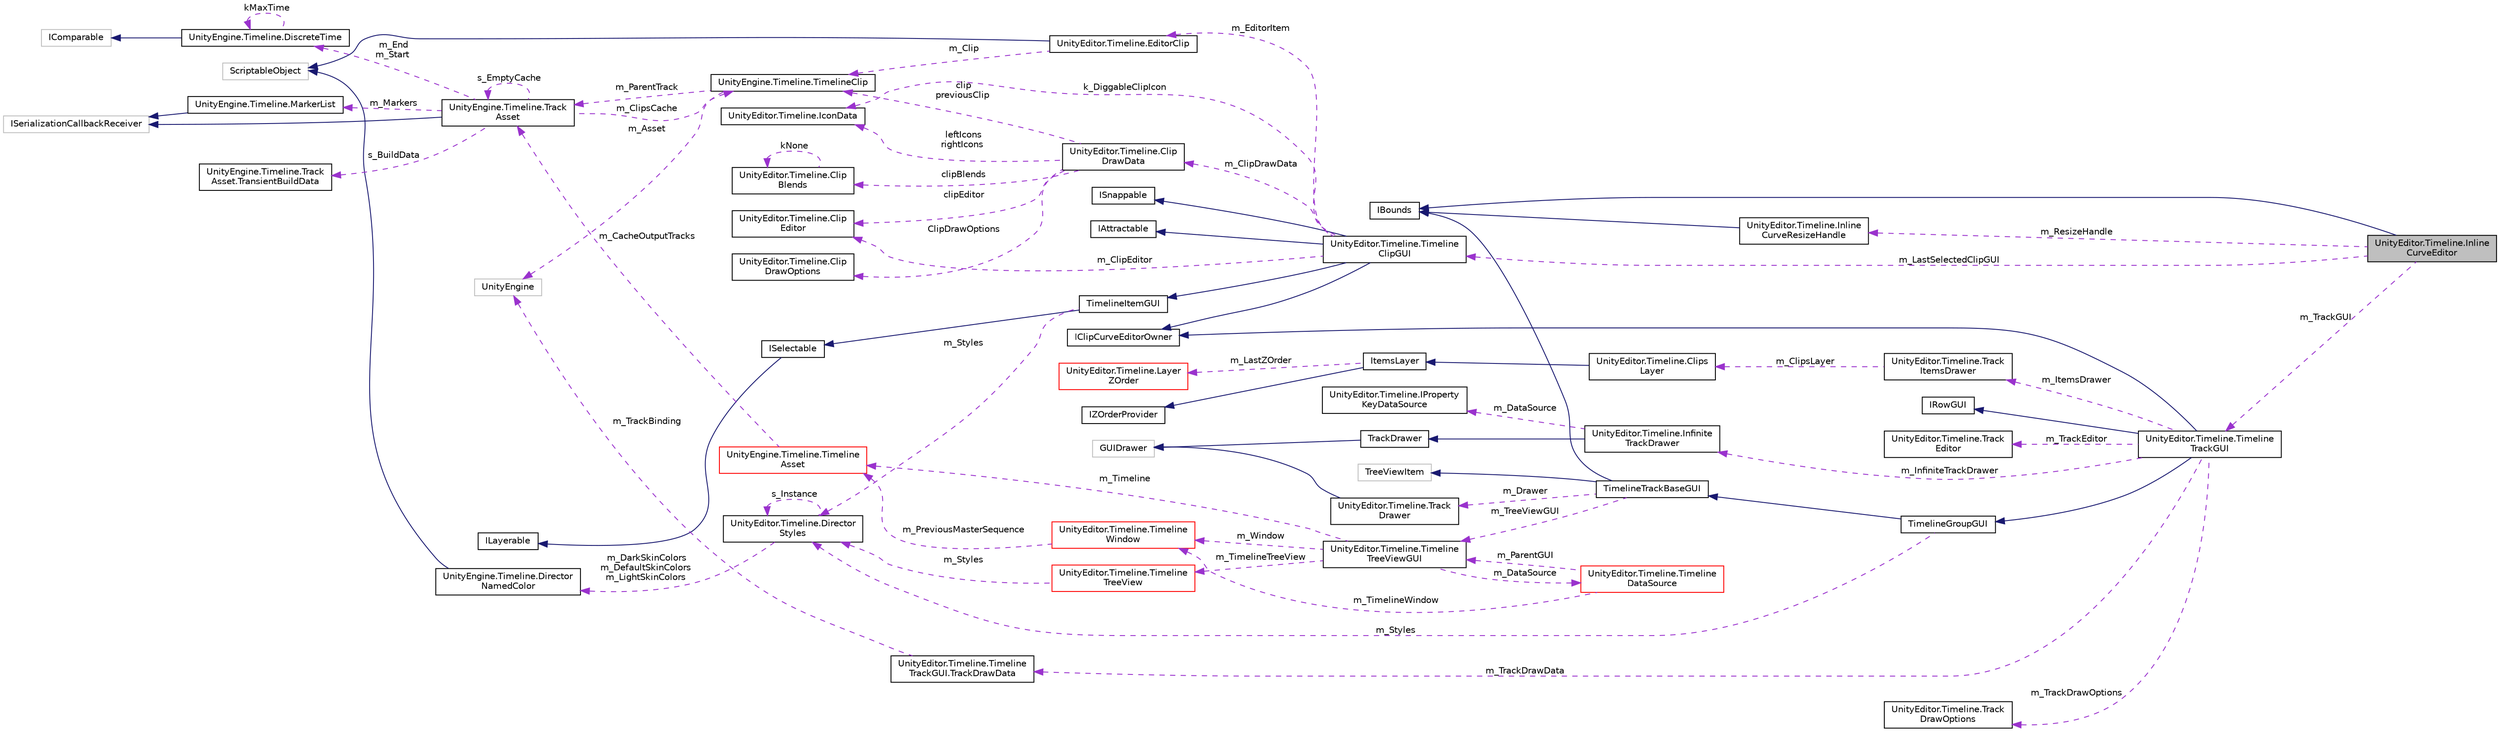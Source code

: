 digraph "UnityEditor.Timeline.InlineCurveEditor"
{
 // LATEX_PDF_SIZE
  edge [fontname="Helvetica",fontsize="10",labelfontname="Helvetica",labelfontsize="10"];
  node [fontname="Helvetica",fontsize="10",shape=record];
  rankdir="LR";
  Node1 [label="UnityEditor.Timeline.Inline\lCurveEditor",height=0.2,width=0.4,color="black", fillcolor="grey75", style="filled", fontcolor="black",tooltip=" "];
  Node2 -> Node1 [dir="back",color="midnightblue",fontsize="10",style="solid",fontname="Helvetica"];
  Node2 [label="IBounds",height=0.2,width=0.4,color="black", fillcolor="white", style="filled",URL="$interface_unity_editor_1_1_timeline_1_1_i_bounds.html",tooltip=" "];
  Node3 -> Node1 [dir="back",color="darkorchid3",fontsize="10",style="dashed",label=" m_LastSelectedClipGUI" ,fontname="Helvetica"];
  Node3 [label="UnityEditor.Timeline.Timeline\lClipGUI",height=0.2,width=0.4,color="black", fillcolor="white", style="filled",URL="$class_unity_editor_1_1_timeline_1_1_timeline_clip_g_u_i.html",tooltip=" "];
  Node4 -> Node3 [dir="back",color="midnightblue",fontsize="10",style="solid",fontname="Helvetica"];
  Node4 [label="TimelineItemGUI",height=0.2,width=0.4,color="black", fillcolor="white", style="filled",URL="$class_unity_editor_1_1_timeline_1_1_timeline_item_g_u_i.html",tooltip=" "];
  Node5 -> Node4 [dir="back",color="midnightblue",fontsize="10",style="solid",fontname="Helvetica"];
  Node5 [label="ISelectable",height=0.2,width=0.4,color="black", fillcolor="white", style="filled",URL="$interface_unity_editor_1_1_timeline_1_1_i_selectable.html",tooltip=" "];
  Node6 -> Node5 [dir="back",color="midnightblue",fontsize="10",style="solid",fontname="Helvetica"];
  Node6 [label="ILayerable",height=0.2,width=0.4,color="black", fillcolor="white", style="filled",URL="$interface_unity_editor_1_1_timeline_1_1_i_layerable.html",tooltip=" "];
  Node7 -> Node4 [dir="back",color="darkorchid3",fontsize="10",style="dashed",label=" m_Styles" ,fontname="Helvetica"];
  Node7 [label="UnityEditor.Timeline.Director\lStyles",height=0.2,width=0.4,color="black", fillcolor="white", style="filled",URL="$class_unity_editor_1_1_timeline_1_1_director_styles.html",tooltip=" "];
  Node7 -> Node7 [dir="back",color="darkorchid3",fontsize="10",style="dashed",label=" s_Instance" ,fontname="Helvetica"];
  Node8 -> Node7 [dir="back",color="darkorchid3",fontsize="10",style="dashed",label=" m_DarkSkinColors\nm_DefaultSkinColors\nm_LightSkinColors" ,fontname="Helvetica"];
  Node8 [label="UnityEngine.Timeline.Director\lNamedColor",height=0.2,width=0.4,color="black", fillcolor="white", style="filled",URL="$class_unity_engine_1_1_timeline_1_1_director_named_color.html",tooltip=" "];
  Node9 -> Node8 [dir="back",color="midnightblue",fontsize="10",style="solid",fontname="Helvetica"];
  Node9 [label="ScriptableObject",height=0.2,width=0.4,color="grey75", fillcolor="white", style="filled",tooltip=" "];
  Node10 -> Node3 [dir="back",color="midnightblue",fontsize="10",style="solid",fontname="Helvetica"];
  Node10 [label="IClipCurveEditorOwner",height=0.2,width=0.4,color="black", fillcolor="white", style="filled",URL="$interface_unity_editor_1_1_timeline_1_1_i_clip_curve_editor_owner.html",tooltip=" "];
  Node11 -> Node3 [dir="back",color="midnightblue",fontsize="10",style="solid",fontname="Helvetica"];
  Node11 [label="ISnappable",height=0.2,width=0.4,color="black", fillcolor="white", style="filled",URL="$interface_unity_editor_1_1_timeline_1_1_i_snappable.html",tooltip=" "];
  Node12 -> Node3 [dir="back",color="midnightblue",fontsize="10",style="solid",fontname="Helvetica"];
  Node12 [label="IAttractable",height=0.2,width=0.4,color="black", fillcolor="white", style="filled",URL="$interface_unity_editor_1_1_timeline_1_1_i_attractable.html",tooltip=" "];
  Node13 -> Node3 [dir="back",color="darkorchid3",fontsize="10",style="dashed",label=" m_ClipDrawData" ,fontname="Helvetica"];
  Node13 [label="UnityEditor.Timeline.Clip\lDrawData",height=0.2,width=0.4,color="black", fillcolor="white", style="filled",URL="$struct_unity_editor_1_1_timeline_1_1_clip_draw_data.html",tooltip=" "];
  Node14 -> Node13 [dir="back",color="darkorchid3",fontsize="10",style="dashed",label=" clipEditor" ,fontname="Helvetica"];
  Node14 [label="UnityEditor.Timeline.Clip\lEditor",height=0.2,width=0.4,color="black", fillcolor="white", style="filled",URL="$class_unity_editor_1_1_timeline_1_1_clip_editor.html",tooltip="Use this class to customize clip types in the TimelineEditor."];
  Node15 -> Node13 [dir="back",color="darkorchid3",fontsize="10",style="dashed",label=" clipBlends" ,fontname="Helvetica"];
  Node15 [label="UnityEditor.Timeline.Clip\lBlends",height=0.2,width=0.4,color="black", fillcolor="white", style="filled",URL="$struct_unity_editor_1_1_timeline_1_1_clip_blends.html",tooltip=" "];
  Node15 -> Node15 [dir="back",color="darkorchid3",fontsize="10",style="dashed",label=" kNone" ,fontname="Helvetica"];
  Node16 -> Node13 [dir="back",color="darkorchid3",fontsize="10",style="dashed",label=" ClipDrawOptions" ,fontname="Helvetica"];
  Node16 [label="UnityEditor.Timeline.Clip\lDrawOptions",height=0.2,width=0.4,color="black", fillcolor="white", style="filled",URL="$struct_unity_editor_1_1_timeline_1_1_clip_draw_options.html",tooltip="The user-defined options for drawing a clip."];
  Node17 -> Node13 [dir="back",color="darkorchid3",fontsize="10",style="dashed",label=" leftIcons\nrightIcons" ,fontname="Helvetica"];
  Node17 [label="UnityEditor.Timeline.IconData",height=0.2,width=0.4,color="black", fillcolor="white", style="filled",URL="$struct_unity_editor_1_1_timeline_1_1_icon_data.html",tooltip=" "];
  Node18 -> Node13 [dir="back",color="darkorchid3",fontsize="10",style="dashed",label=" clip\npreviousClip" ,fontname="Helvetica"];
  Node18 [label="UnityEngine.Timeline.TimelineClip",height=0.2,width=0.4,color="black", fillcolor="white", style="filled",URL="$class_unity_engine_1_1_timeline_1_1_timeline_clip.html",tooltip="Represents a clip on the timeline."];
  Node19 -> Node18 [dir="back",color="darkorchid3",fontsize="10",style="dashed",label=" m_Asset" ,fontname="Helvetica"];
  Node19 [label="UnityEngine",height=0.2,width=0.4,color="grey75", fillcolor="white", style="filled",tooltip=" "];
  Node20 -> Node18 [dir="back",color="darkorchid3",fontsize="10",style="dashed",label=" m_ParentTrack" ,fontname="Helvetica"];
  Node20 [label="UnityEngine.Timeline.Track\lAsset",height=0.2,width=0.4,color="black", fillcolor="white", style="filled",URL="$class_unity_engine_1_1_timeline_1_1_track_asset.html",tooltip="A PlayableAsset representing a track inside a timeline."];
  Node21 -> Node20 [dir="back",color="midnightblue",fontsize="10",style="solid",fontname="Helvetica"];
  Node21 [label="ISerializationCallbackReceiver",height=0.2,width=0.4,color="grey75", fillcolor="white", style="filled",tooltip=" "];
  Node22 -> Node20 [dir="back",color="darkorchid3",fontsize="10",style="dashed",label=" m_Markers" ,fontname="Helvetica"];
  Node22 [label="UnityEngine.Timeline.MarkerList",height=0.2,width=0.4,color="black", fillcolor="white", style="filled",URL="$struct_unity_engine_1_1_timeline_1_1_marker_list.html",tooltip=" "];
  Node21 -> Node22 [dir="back",color="midnightblue",fontsize="10",style="solid",fontname="Helvetica"];
  Node23 -> Node20 [dir="back",color="darkorchid3",fontsize="10",style="dashed",label=" m_End\nm_Start" ,fontname="Helvetica"];
  Node23 [label="UnityEngine.Timeline.DiscreteTime",height=0.2,width=0.4,color="black", fillcolor="white", style="filled",URL="$struct_unity_engine_1_1_timeline_1_1_discrete_time.html",tooltip=" "];
  Node24 -> Node23 [dir="back",color="midnightblue",fontsize="10",style="solid",fontname="Helvetica"];
  Node24 [label="IComparable",height=0.2,width=0.4,color="grey75", fillcolor="white", style="filled",tooltip=" "];
  Node23 -> Node23 [dir="back",color="darkorchid3",fontsize="10",style="dashed",label=" kMaxTime" ,fontname="Helvetica"];
  Node18 -> Node20 [dir="back",color="darkorchid3",fontsize="10",style="dashed",label=" m_ClipsCache" ,fontname="Helvetica"];
  Node20 -> Node20 [dir="back",color="darkorchid3",fontsize="10",style="dashed",label=" s_EmptyCache" ,fontname="Helvetica"];
  Node25 -> Node20 [dir="back",color="darkorchid3",fontsize="10",style="dashed",label=" s_BuildData" ,fontname="Helvetica"];
  Node25 [label="UnityEngine.Timeline.Track\lAsset.TransientBuildData",height=0.2,width=0.4,color="black", fillcolor="white", style="filled",URL="$struct_unity_engine_1_1_timeline_1_1_track_asset_1_1_transient_build_data.html",tooltip=" "];
  Node14 -> Node3 [dir="back",color="darkorchid3",fontsize="10",style="dashed",label=" m_ClipEditor" ,fontname="Helvetica"];
  Node26 -> Node3 [dir="back",color="darkorchid3",fontsize="10",style="dashed",label=" m_EditorItem" ,fontname="Helvetica"];
  Node26 [label="UnityEditor.Timeline.EditorClip",height=0.2,width=0.4,color="black", fillcolor="white", style="filled",URL="$class_unity_editor_1_1_timeline_1_1_editor_clip.html",tooltip=" "];
  Node9 -> Node26 [dir="back",color="midnightblue",fontsize="10",style="solid",fontname="Helvetica"];
  Node18 -> Node26 [dir="back",color="darkorchid3",fontsize="10",style="dashed",label=" m_Clip" ,fontname="Helvetica"];
  Node17 -> Node3 [dir="back",color="darkorchid3",fontsize="10",style="dashed",label=" k_DiggableClipIcon" ,fontname="Helvetica"];
  Node27 -> Node1 [dir="back",color="darkorchid3",fontsize="10",style="dashed",label=" m_TrackGUI" ,fontname="Helvetica"];
  Node27 [label="UnityEditor.Timeline.Timeline\lTrackGUI",height=0.2,width=0.4,color="black", fillcolor="white", style="filled",URL="$class_unity_editor_1_1_timeline_1_1_timeline_track_g_u_i.html",tooltip=" "];
  Node28 -> Node27 [dir="back",color="midnightblue",fontsize="10",style="solid",fontname="Helvetica"];
  Node28 [label="TimelineGroupGUI",height=0.2,width=0.4,color="black", fillcolor="white", style="filled",URL="$class_unity_editor_1_1_timeline_1_1_timeline_group_g_u_i.html",tooltip=" "];
  Node29 -> Node28 [dir="back",color="midnightblue",fontsize="10",style="solid",fontname="Helvetica"];
  Node29 [label="TimelineTrackBaseGUI",height=0.2,width=0.4,color="black", fillcolor="white", style="filled",URL="$class_unity_editor_1_1_timeline_1_1_timeline_track_base_g_u_i.html",tooltip=" "];
  Node30 -> Node29 [dir="back",color="midnightblue",fontsize="10",style="solid",fontname="Helvetica"];
  Node30 [label="TreeViewItem",height=0.2,width=0.4,color="grey75", fillcolor="white", style="filled",tooltip=" "];
  Node2 -> Node29 [dir="back",color="midnightblue",fontsize="10",style="solid",fontname="Helvetica"];
  Node31 -> Node29 [dir="back",color="darkorchid3",fontsize="10",style="dashed",label=" m_Drawer" ,fontname="Helvetica"];
  Node31 [label="UnityEditor.Timeline.Track\lDrawer",height=0.2,width=0.4,color="black", fillcolor="white", style="filled",URL="$class_unity_editor_1_1_timeline_1_1_track_drawer.html",tooltip=" "];
  Node32 -> Node31 [dir="back",color="midnightblue",fontsize="10",style="solid",fontname="Helvetica"];
  Node32 [label="GUIDrawer",height=0.2,width=0.4,color="grey75", fillcolor="white", style="filled",tooltip=" "];
  Node33 -> Node29 [dir="back",color="darkorchid3",fontsize="10",style="dashed",label=" m_TreeViewGUI" ,fontname="Helvetica"];
  Node33 [label="UnityEditor.Timeline.Timeline\lTreeViewGUI",height=0.2,width=0.4,color="black", fillcolor="white", style="filled",URL="$class_unity_editor_1_1_timeline_1_1_timeline_tree_view_g_u_i.html",tooltip=" "];
  Node34 -> Node33 [dir="back",color="darkorchid3",fontsize="10",style="dashed",label=" m_Timeline" ,fontname="Helvetica"];
  Node34 [label="UnityEngine.Timeline.Timeline\lAsset",height=0.2,width=0.4,color="red", fillcolor="white", style="filled",URL="$class_unity_engine_1_1_timeline_1_1_timeline_asset.html",tooltip="A PlayableAsset that represents a timeline."];
  Node20 -> Node34 [dir="back",color="darkorchid3",fontsize="10",style="dashed",label=" m_CacheOutputTracks" ,fontname="Helvetica"];
  Node38 -> Node33 [dir="back",color="darkorchid3",fontsize="10",style="dashed",label=" m_TimelineTreeView" ,fontname="Helvetica"];
  Node38 [label="UnityEditor.Timeline.Timeline\lTreeView",height=0.2,width=0.4,color="red", fillcolor="white", style="filled",URL="$class_unity_editor_1_1_timeline_1_1_timeline_tree_view.html",tooltip=" "];
  Node7 -> Node38 [dir="back",color="darkorchid3",fontsize="10",style="dashed",label=" m_Styles" ,fontname="Helvetica"];
  Node49 -> Node33 [dir="back",color="darkorchid3",fontsize="10",style="dashed",label=" m_Window" ,fontname="Helvetica"];
  Node49 [label="UnityEditor.Timeline.Timeline\lWindow",height=0.2,width=0.4,color="red", fillcolor="white", style="filled",URL="$class_unity_editor_1_1_timeline_1_1_timeline_window.html",tooltip=" "];
  Node34 -> Node49 [dir="back",color="darkorchid3",fontsize="10",style="dashed",label=" m_PreviousMasterSequence" ,fontname="Helvetica"];
  Node87 -> Node33 [dir="back",color="darkorchid3",fontsize="10",style="dashed",label=" m_DataSource" ,fontname="Helvetica"];
  Node87 [label="UnityEditor.Timeline.Timeline\lDataSource",height=0.2,width=0.4,color="red", fillcolor="white", style="filled",URL="$class_unity_editor_1_1_timeline_1_1_timeline_data_source.html",tooltip=" "];
  Node33 -> Node87 [dir="back",color="darkorchid3",fontsize="10",style="dashed",label=" m_ParentGUI" ,fontname="Helvetica"];
  Node49 -> Node87 [dir="back",color="darkorchid3",fontsize="10",style="dashed",label=" m_TimelineWindow" ,fontname="Helvetica"];
  Node7 -> Node28 [dir="back",color="darkorchid3",fontsize="10",style="dashed",label=" m_Styles" ,fontname="Helvetica"];
  Node10 -> Node27 [dir="back",color="midnightblue",fontsize="10",style="solid",fontname="Helvetica"];
  Node53 -> Node27 [dir="back",color="midnightblue",fontsize="10",style="solid",fontname="Helvetica"];
  Node53 [label="IRowGUI",height=0.2,width=0.4,color="black", fillcolor="white", style="filled",URL="$interface_unity_editor_1_1_timeline_1_1_i_row_g_u_i.html",tooltip=" "];
  Node89 -> Node27 [dir="back",color="darkorchid3",fontsize="10",style="dashed",label=" m_TrackEditor" ,fontname="Helvetica"];
  Node89 [label="UnityEditor.Timeline.Track\lEditor",height=0.2,width=0.4,color="black", fillcolor="white", style="filled",URL="$class_unity_editor_1_1_timeline_1_1_track_editor.html",tooltip="Use this class to customize track types in the TimelineEditor."];
  Node90 -> Node27 [dir="back",color="darkorchid3",fontsize="10",style="dashed",label=" m_InfiniteTrackDrawer" ,fontname="Helvetica"];
  Node90 [label="UnityEditor.Timeline.Infinite\lTrackDrawer",height=0.2,width=0.4,color="black", fillcolor="white", style="filled",URL="$class_unity_editor_1_1_timeline_1_1_infinite_track_drawer.html",tooltip=" "];
  Node91 -> Node90 [dir="back",color="midnightblue",fontsize="10",style="solid",fontname="Helvetica"];
  Node91 [label="TrackDrawer",height=0.2,width=0.4,color="black", fillcolor="white", style="filled",URL="$class_unity_editor_1_1_timeline_1_1_track_drawer.html",tooltip=" "];
  Node32 -> Node91 [dir="back",color="midnightblue",fontsize="10",style="solid",fontname="Helvetica"];
  Node92 -> Node90 [dir="back",color="darkorchid3",fontsize="10",style="dashed",label=" m_DataSource" ,fontname="Helvetica"];
  Node92 [label="UnityEditor.Timeline.IProperty\lKeyDataSource",height=0.2,width=0.4,color="black", fillcolor="white", style="filled",URL="$interface_unity_editor_1_1_timeline_1_1_i_property_key_data_source.html",tooltip=" "];
  Node93 -> Node27 [dir="back",color="darkorchid3",fontsize="10",style="dashed",label=" m_TrackDrawData" ,fontname="Helvetica"];
  Node93 [label="UnityEditor.Timeline.Timeline\lTrackGUI.TrackDrawData",height=0.2,width=0.4,color="black", fillcolor="white", style="filled",URL="$struct_unity_editor_1_1_timeline_1_1_timeline_track_g_u_i_1_1_track_draw_data.html",tooltip=" "];
  Node19 -> Node93 [dir="back",color="darkorchid3",fontsize="10",style="dashed",label=" m_TrackBinding" ,fontname="Helvetica"];
  Node94 -> Node27 [dir="back",color="darkorchid3",fontsize="10",style="dashed",label=" m_TrackDrawOptions" ,fontname="Helvetica"];
  Node94 [label="UnityEditor.Timeline.Track\lDrawOptions",height=0.2,width=0.4,color="black", fillcolor="white", style="filled",URL="$struct_unity_editor_1_1_timeline_1_1_track_draw_options.html",tooltip="The user-defined options for drawing a track.\""];
  Node95 -> Node27 [dir="back",color="darkorchid3",fontsize="10",style="dashed",label=" m_ItemsDrawer" ,fontname="Helvetica"];
  Node95 [label="UnityEditor.Timeline.Track\lItemsDrawer",height=0.2,width=0.4,color="black", fillcolor="white", style="filled",URL="$struct_unity_editor_1_1_timeline_1_1_track_items_drawer.html",tooltip=" "];
  Node96 -> Node95 [dir="back",color="darkorchid3",fontsize="10",style="dashed",label=" m_ClipsLayer" ,fontname="Helvetica"];
  Node96 [label="UnityEditor.Timeline.Clips\lLayer",height=0.2,width=0.4,color="black", fillcolor="white", style="filled",URL="$class_unity_editor_1_1_timeline_1_1_clips_layer.html",tooltip=" "];
  Node55 -> Node96 [dir="back",color="midnightblue",fontsize="10",style="solid",fontname="Helvetica"];
  Node55 [label="ItemsLayer",height=0.2,width=0.4,color="black", fillcolor="white", style="filled",URL="$class_unity_editor_1_1_timeline_1_1_items_layer.html",tooltip=" "];
  Node56 -> Node55 [dir="back",color="midnightblue",fontsize="10",style="solid",fontname="Helvetica"];
  Node56 [label="IZOrderProvider",height=0.2,width=0.4,color="black", fillcolor="white", style="filled",URL="$interface_unity_editor_1_1_timeline_1_1_i_z_order_provider.html",tooltip=" "];
  Node57 -> Node55 [dir="back",color="darkorchid3",fontsize="10",style="dashed",label=" m_LastZOrder" ,fontname="Helvetica"];
  Node57 [label="UnityEditor.Timeline.Layer\lZOrder",height=0.2,width=0.4,color="red", fillcolor="white", style="filled",URL="$struct_unity_editor_1_1_timeline_1_1_layer_z_order.html",tooltip=" "];
  Node97 -> Node1 [dir="back",color="darkorchid3",fontsize="10",style="dashed",label=" m_ResizeHandle" ,fontname="Helvetica"];
  Node97 [label="UnityEditor.Timeline.Inline\lCurveResizeHandle",height=0.2,width=0.4,color="black", fillcolor="white", style="filled",URL="$class_unity_editor_1_1_timeline_1_1_inline_curve_resize_handle.html",tooltip=" "];
  Node2 -> Node97 [dir="back",color="midnightblue",fontsize="10",style="solid",fontname="Helvetica"];
}
